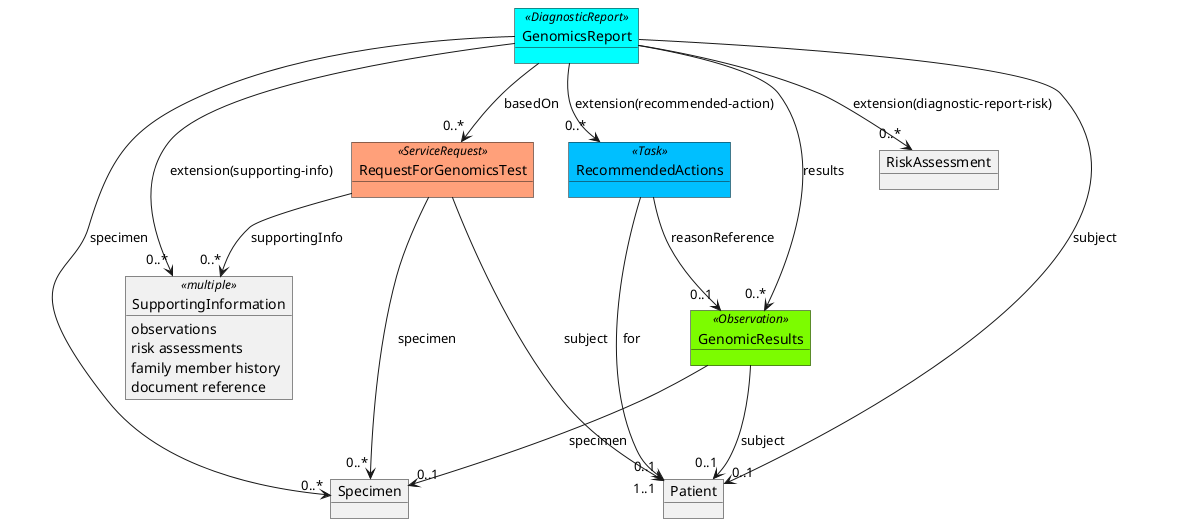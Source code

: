 @@startuml

skinparam object {
    BackgroundColor<<Observation>> LawnGreen
    BackgroundColor<<DiagnosticReport>> Aqua
    BackgroundColor<<ServiceRequest>> LightSalmon
    BackgroundColor<<Task>> DeepSkyBlue
}

object GenomicsReport << DiagnosticReport >>
object GenomicResults << Observation >>
object Specimen
object RequestForGenomicsTest << ServiceRequest >>
object SupportingInformation << multiple >> {
    observations
    risk assessments
    family member history
    document reference
}
object Patient
object RiskAssessment
object RecommendedActions << Task >>

GenomicsReport --> "0..*" GenomicResults : results
GenomicsReport --> "0..*" Specimen: specimen
GenomicsReport --> "0..1" Patient: subject
GenomicsReport --> "0..*" RequestForGenomicsTest: basedOn
GenomicsReport --> "0..*" SupportingInformation: extension(supporting-info)
GenomicsReport --> "0..*" RiskAssessment: extension(diagnostic-report-risk)
GenomicsReport --> "0..*" RecommendedActions: extension(recommended-action)

RequestForGenomicsTest --> "0..*" Specimen: specimen
RequestForGenomicsTest --> "0..*" SupportingInformation: supportingInfo
RequestForGenomicsTest --> "1..1" Patient: subject

GenomicResults --> "0..1" Specimen: specimen
GenomicResults --> "0..1" Patient: subject

RecommendedActions --> "0..1" GenomicResults :reasonReference
RecommendedActions --> "0..1" Patient: for

@@enduml